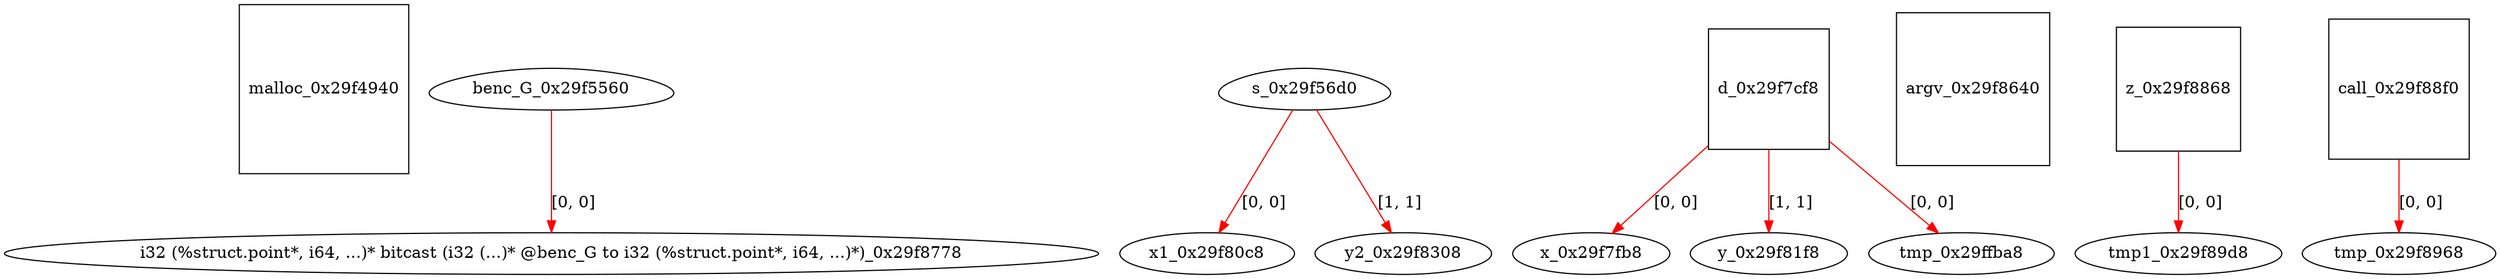 digraph grafico {
"malloc_0x29f4940" [shape=square];
"benc_G_0x29f5560" [shape=egg];
"s_0x29f56d0" [shape=egg];
"d_0x29f7cf8" [shape=square];
"x_0x29f7fb8" [shape=ellipse];
"d_0x29f7cf8" -> "x_0x29f7fb8" [label="[0, 0]",color=red];
"x1_0x29f80c8" [shape=ellipse];
"s_0x29f56d0" -> "x1_0x29f80c8" [label="[0, 0]",color=red];
"y_0x29f81f8" [shape=ellipse];
"d_0x29f7cf8" -> "y_0x29f81f8" [label="[1, 1]",color=red];
"y2_0x29f8308" [shape=ellipse];
"s_0x29f56d0" -> "y2_0x29f8308" [label="[1, 1]",color=red];
"argv_0x29f8640" [shape=square];
"i32 (%struct.point*, i64, ...)* bitcast (i32 (...)* @benc_G to i32 (%struct.point*, i64, ...)*)_0x29f8778" [shape=ellipse];
"benc_G_0x29f5560" -> "i32 (%struct.point*, i64, ...)* bitcast (i32 (...)* @benc_G to i32 (%struct.point*, i64, ...)*)_0x29f8778" [label="[0, 0]",color=red];
"z_0x29f8868" [shape=square];
"call_0x29f88f0" [shape=square];
"tmp_0x29f8968" [shape=ellipse];
"call_0x29f88f0" -> "tmp_0x29f8968" [label="[0, 0]",color=red];
"tmp1_0x29f89d8" [shape=ellipse];
"z_0x29f8868" -> "tmp1_0x29f89d8" [label="[0, 0]",color=red];
"tmp_0x29ffba8" [shape=ellipse];
"d_0x29f7cf8" -> "tmp_0x29ffba8" [label="[0, 0]",color=red];
}